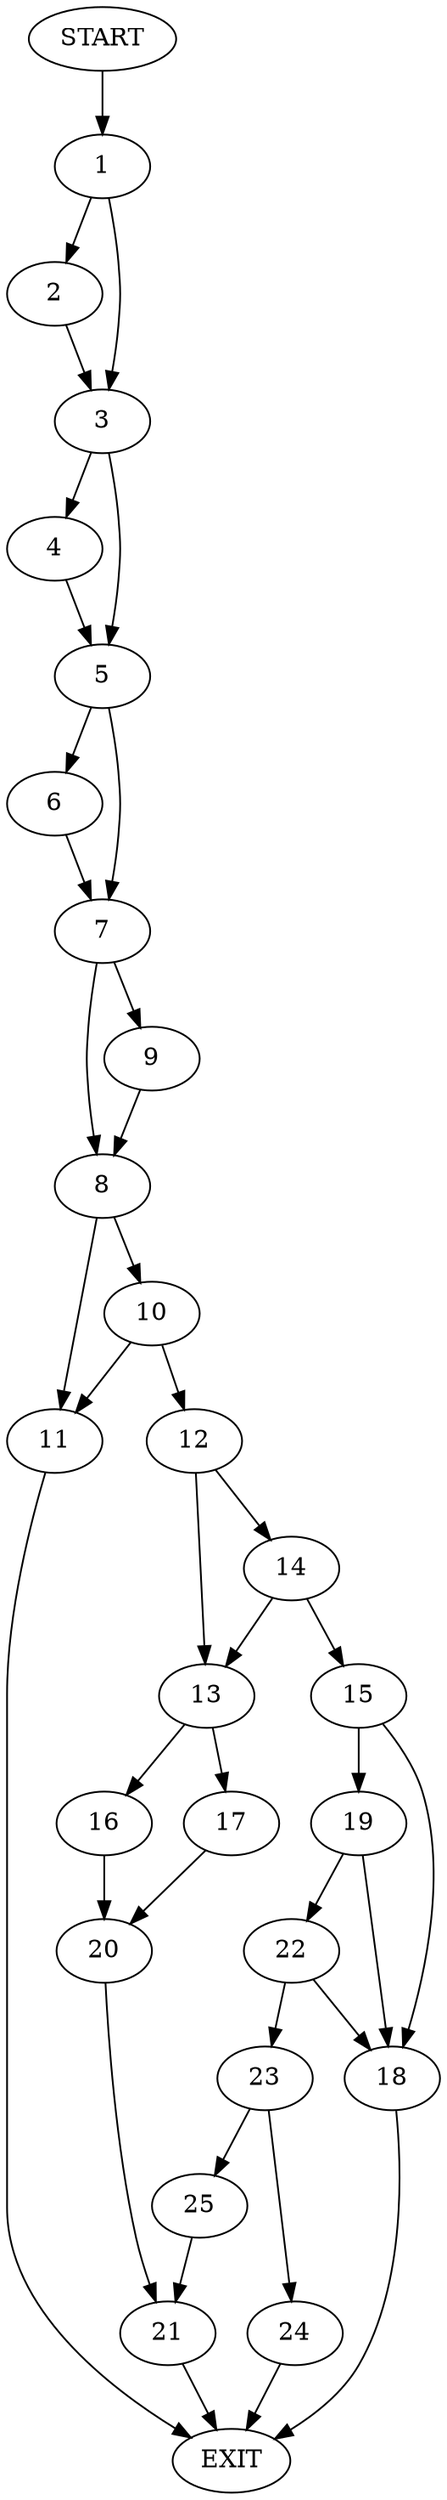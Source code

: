digraph {
0 [label="START"]
26 [label="EXIT"]
0 -> 1
1 -> 2
1 -> 3
2 -> 3
3 -> 4
3 -> 5
4 -> 5
5 -> 6
5 -> 7
6 -> 7
7 -> 8
7 -> 9
9 -> 8
8 -> 10
8 -> 11
10 -> 12
10 -> 11
11 -> 26
12 -> 13
12 -> 14
14 -> 13
14 -> 15
13 -> 16
13 -> 17
15 -> 18
15 -> 19
16 -> 20
17 -> 20
20 -> 21
21 -> 26
18 -> 26
19 -> 18
19 -> 22
22 -> 23
22 -> 18
23 -> 24
23 -> 25
25 -> 21
24 -> 26
}

